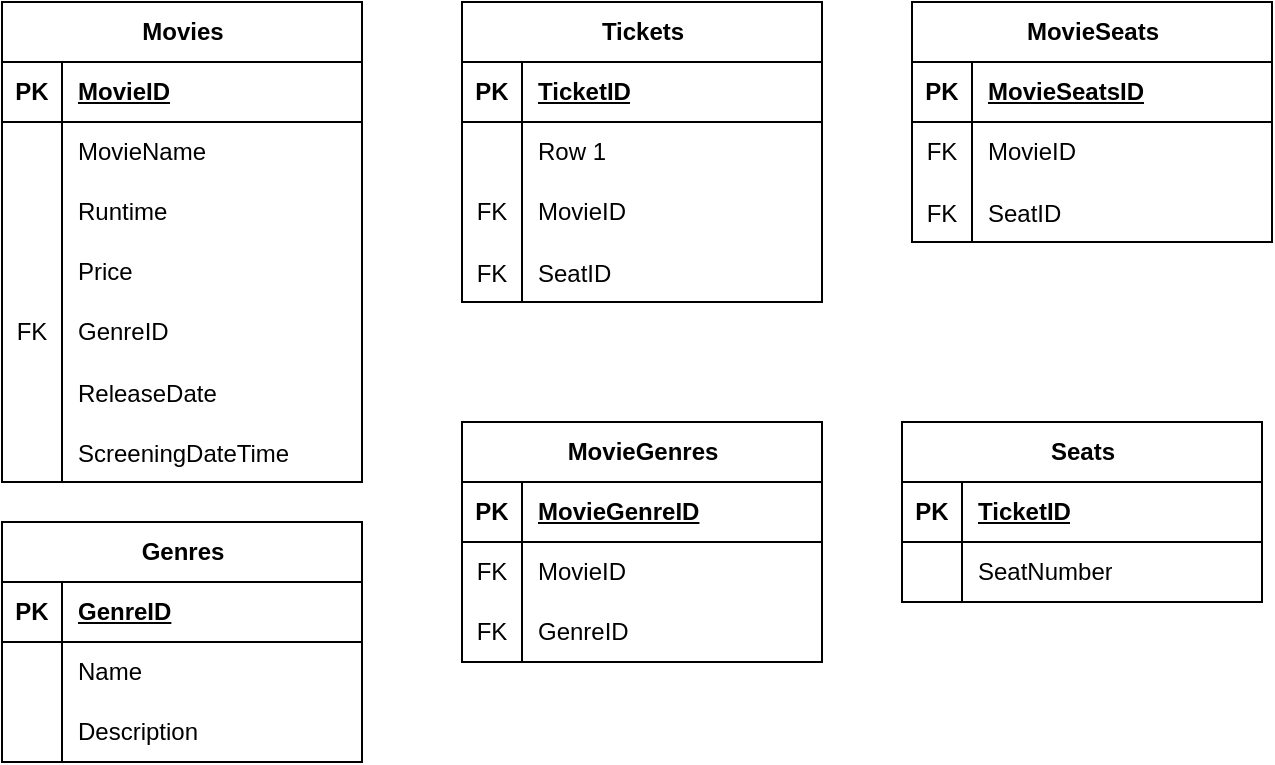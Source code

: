 <mxfile version="21.5.0" type="github">
  <diagram id="R2lEEEUBdFMjLlhIrx00" name="Page-1">
    <mxGraphModel dx="933" dy="1262" grid="1" gridSize="10" guides="1" tooltips="1" connect="1" arrows="1" fold="1" page="1" pageScale="1" pageWidth="1169" pageHeight="827" math="0" shadow="0" extFonts="Permanent Marker^https://fonts.googleapis.com/css?family=Permanent+Marker">
      <root>
        <mxCell id="0" />
        <mxCell id="1" parent="0" />
        <mxCell id="_m8L4NuYK4Qh7ZpCGH_O-1" value="Movies" style="shape=table;startSize=30;container=1;collapsible=1;childLayout=tableLayout;fixedRows=1;rowLines=0;fontStyle=1;align=center;resizeLast=1;html=1;" vertex="1" parent="1">
          <mxGeometry x="40" y="-790" width="180" height="240" as="geometry" />
        </mxCell>
        <mxCell id="_m8L4NuYK4Qh7ZpCGH_O-2" value="" style="shape=tableRow;horizontal=0;startSize=0;swimlaneHead=0;swimlaneBody=0;fillColor=none;collapsible=0;dropTarget=0;points=[[0,0.5],[1,0.5]];portConstraint=eastwest;top=0;left=0;right=0;bottom=1;" vertex="1" parent="_m8L4NuYK4Qh7ZpCGH_O-1">
          <mxGeometry y="30" width="180" height="30" as="geometry" />
        </mxCell>
        <mxCell id="_m8L4NuYK4Qh7ZpCGH_O-3" value="PK" style="shape=partialRectangle;connectable=0;fillColor=none;top=0;left=0;bottom=0;right=0;fontStyle=1;overflow=hidden;whiteSpace=wrap;html=1;" vertex="1" parent="_m8L4NuYK4Qh7ZpCGH_O-2">
          <mxGeometry width="30" height="30" as="geometry">
            <mxRectangle width="30" height="30" as="alternateBounds" />
          </mxGeometry>
        </mxCell>
        <mxCell id="_m8L4NuYK4Qh7ZpCGH_O-4" value="MovieID" style="shape=partialRectangle;connectable=0;fillColor=none;top=0;left=0;bottom=0;right=0;align=left;spacingLeft=6;fontStyle=5;overflow=hidden;whiteSpace=wrap;html=1;" vertex="1" parent="_m8L4NuYK4Qh7ZpCGH_O-2">
          <mxGeometry x="30" width="150" height="30" as="geometry">
            <mxRectangle width="150" height="30" as="alternateBounds" />
          </mxGeometry>
        </mxCell>
        <mxCell id="_m8L4NuYK4Qh7ZpCGH_O-5" value="" style="shape=tableRow;horizontal=0;startSize=0;swimlaneHead=0;swimlaneBody=0;fillColor=none;collapsible=0;dropTarget=0;points=[[0,0.5],[1,0.5]];portConstraint=eastwest;top=0;left=0;right=0;bottom=0;" vertex="1" parent="_m8L4NuYK4Qh7ZpCGH_O-1">
          <mxGeometry y="60" width="180" height="30" as="geometry" />
        </mxCell>
        <mxCell id="_m8L4NuYK4Qh7ZpCGH_O-6" value="" style="shape=partialRectangle;connectable=0;fillColor=none;top=0;left=0;bottom=0;right=0;editable=1;overflow=hidden;whiteSpace=wrap;html=1;" vertex="1" parent="_m8L4NuYK4Qh7ZpCGH_O-5">
          <mxGeometry width="30" height="30" as="geometry">
            <mxRectangle width="30" height="30" as="alternateBounds" />
          </mxGeometry>
        </mxCell>
        <mxCell id="_m8L4NuYK4Qh7ZpCGH_O-7" value="MovieName" style="shape=partialRectangle;connectable=0;fillColor=none;top=0;left=0;bottom=0;right=0;align=left;spacingLeft=6;overflow=hidden;whiteSpace=wrap;html=1;" vertex="1" parent="_m8L4NuYK4Qh7ZpCGH_O-5">
          <mxGeometry x="30" width="150" height="30" as="geometry">
            <mxRectangle width="150" height="30" as="alternateBounds" />
          </mxGeometry>
        </mxCell>
        <mxCell id="_m8L4NuYK4Qh7ZpCGH_O-8" value="" style="shape=tableRow;horizontal=0;startSize=0;swimlaneHead=0;swimlaneBody=0;fillColor=none;collapsible=0;dropTarget=0;points=[[0,0.5],[1,0.5]];portConstraint=eastwest;top=0;left=0;right=0;bottom=0;" vertex="1" parent="_m8L4NuYK4Qh7ZpCGH_O-1">
          <mxGeometry y="90" width="180" height="30" as="geometry" />
        </mxCell>
        <mxCell id="_m8L4NuYK4Qh7ZpCGH_O-9" value="" style="shape=partialRectangle;connectable=0;fillColor=none;top=0;left=0;bottom=0;right=0;editable=1;overflow=hidden;whiteSpace=wrap;html=1;" vertex="1" parent="_m8L4NuYK4Qh7ZpCGH_O-8">
          <mxGeometry width="30" height="30" as="geometry">
            <mxRectangle width="30" height="30" as="alternateBounds" />
          </mxGeometry>
        </mxCell>
        <mxCell id="_m8L4NuYK4Qh7ZpCGH_O-10" value="Runtime" style="shape=partialRectangle;connectable=0;fillColor=none;top=0;left=0;bottom=0;right=0;align=left;spacingLeft=6;overflow=hidden;whiteSpace=wrap;html=1;" vertex="1" parent="_m8L4NuYK4Qh7ZpCGH_O-8">
          <mxGeometry x="30" width="150" height="30" as="geometry">
            <mxRectangle width="150" height="30" as="alternateBounds" />
          </mxGeometry>
        </mxCell>
        <mxCell id="_m8L4NuYK4Qh7ZpCGH_O-11" value="" style="shape=tableRow;horizontal=0;startSize=0;swimlaneHead=0;swimlaneBody=0;fillColor=none;collapsible=0;dropTarget=0;points=[[0,0.5],[1,0.5]];portConstraint=eastwest;top=0;left=0;right=0;bottom=0;" vertex="1" parent="_m8L4NuYK4Qh7ZpCGH_O-1">
          <mxGeometry y="120" width="180" height="30" as="geometry" />
        </mxCell>
        <mxCell id="_m8L4NuYK4Qh7ZpCGH_O-12" value="" style="shape=partialRectangle;connectable=0;fillColor=none;top=0;left=0;bottom=0;right=0;editable=1;overflow=hidden;whiteSpace=wrap;html=1;" vertex="1" parent="_m8L4NuYK4Qh7ZpCGH_O-11">
          <mxGeometry width="30" height="30" as="geometry">
            <mxRectangle width="30" height="30" as="alternateBounds" />
          </mxGeometry>
        </mxCell>
        <mxCell id="_m8L4NuYK4Qh7ZpCGH_O-13" value="Price" style="shape=partialRectangle;connectable=0;fillColor=none;top=0;left=0;bottom=0;right=0;align=left;spacingLeft=6;overflow=hidden;whiteSpace=wrap;html=1;" vertex="1" parent="_m8L4NuYK4Qh7ZpCGH_O-11">
          <mxGeometry x="30" width="150" height="30" as="geometry">
            <mxRectangle width="150" height="30" as="alternateBounds" />
          </mxGeometry>
        </mxCell>
        <mxCell id="_m8L4NuYK4Qh7ZpCGH_O-55" value="" style="shape=tableRow;horizontal=0;startSize=0;swimlaneHead=0;swimlaneBody=0;fillColor=none;collapsible=0;dropTarget=0;points=[[0,0.5],[1,0.5]];portConstraint=eastwest;top=0;left=0;right=0;bottom=0;" vertex="1" parent="_m8L4NuYK4Qh7ZpCGH_O-1">
          <mxGeometry y="150" width="180" height="30" as="geometry" />
        </mxCell>
        <mxCell id="_m8L4NuYK4Qh7ZpCGH_O-56" value="FK" style="shape=partialRectangle;connectable=0;fillColor=none;top=0;left=0;bottom=0;right=0;fontStyle=0;overflow=hidden;whiteSpace=wrap;html=1;" vertex="1" parent="_m8L4NuYK4Qh7ZpCGH_O-55">
          <mxGeometry width="30" height="30" as="geometry">
            <mxRectangle width="30" height="30" as="alternateBounds" />
          </mxGeometry>
        </mxCell>
        <mxCell id="_m8L4NuYK4Qh7ZpCGH_O-57" value="GenreID" style="shape=partialRectangle;connectable=0;fillColor=none;top=0;left=0;bottom=0;right=0;align=left;spacingLeft=6;fontStyle=0;overflow=hidden;whiteSpace=wrap;html=1;" vertex="1" parent="_m8L4NuYK4Qh7ZpCGH_O-55">
          <mxGeometry x="30" width="150" height="30" as="geometry">
            <mxRectangle width="150" height="30" as="alternateBounds" />
          </mxGeometry>
        </mxCell>
        <mxCell id="_m8L4NuYK4Qh7ZpCGH_O-17" value="" style="shape=tableRow;horizontal=0;startSize=0;swimlaneHead=0;swimlaneBody=0;fillColor=none;collapsible=0;dropTarget=0;points=[[0,0.5],[1,0.5]];portConstraint=eastwest;top=0;left=0;right=0;bottom=0;" vertex="1" parent="_m8L4NuYK4Qh7ZpCGH_O-1">
          <mxGeometry y="180" width="180" height="30" as="geometry" />
        </mxCell>
        <mxCell id="_m8L4NuYK4Qh7ZpCGH_O-18" value="" style="shape=partialRectangle;connectable=0;fillColor=none;top=0;left=0;bottom=0;right=0;editable=1;overflow=hidden;" vertex="1" parent="_m8L4NuYK4Qh7ZpCGH_O-17">
          <mxGeometry width="30" height="30" as="geometry">
            <mxRectangle width="30" height="30" as="alternateBounds" />
          </mxGeometry>
        </mxCell>
        <mxCell id="_m8L4NuYK4Qh7ZpCGH_O-19" value="ReleaseDate" style="shape=partialRectangle;connectable=0;fillColor=none;top=0;left=0;bottom=0;right=0;align=left;spacingLeft=6;overflow=hidden;" vertex="1" parent="_m8L4NuYK4Qh7ZpCGH_O-17">
          <mxGeometry x="30" width="150" height="30" as="geometry">
            <mxRectangle width="150" height="30" as="alternateBounds" />
          </mxGeometry>
        </mxCell>
        <mxCell id="_m8L4NuYK4Qh7ZpCGH_O-39" value="" style="shape=tableRow;horizontal=0;startSize=0;swimlaneHead=0;swimlaneBody=0;fillColor=none;collapsible=0;dropTarget=0;points=[[0,0.5],[1,0.5]];portConstraint=eastwest;top=0;left=0;right=0;bottom=0;" vertex="1" parent="_m8L4NuYK4Qh7ZpCGH_O-1">
          <mxGeometry y="210" width="180" height="30" as="geometry" />
        </mxCell>
        <mxCell id="_m8L4NuYK4Qh7ZpCGH_O-40" value="" style="shape=partialRectangle;connectable=0;fillColor=none;top=0;left=0;bottom=0;right=0;editable=1;overflow=hidden;" vertex="1" parent="_m8L4NuYK4Qh7ZpCGH_O-39">
          <mxGeometry width="30" height="30" as="geometry">
            <mxRectangle width="30" height="30" as="alternateBounds" />
          </mxGeometry>
        </mxCell>
        <mxCell id="_m8L4NuYK4Qh7ZpCGH_O-41" value="ScreeningDateTime" style="shape=partialRectangle;connectable=0;fillColor=none;top=0;left=0;bottom=0;right=0;align=left;spacingLeft=6;overflow=hidden;" vertex="1" parent="_m8L4NuYK4Qh7ZpCGH_O-39">
          <mxGeometry x="30" width="150" height="30" as="geometry">
            <mxRectangle width="150" height="30" as="alternateBounds" />
          </mxGeometry>
        </mxCell>
        <mxCell id="_m8L4NuYK4Qh7ZpCGH_O-42" value="Genres" style="shape=table;startSize=30;container=1;collapsible=1;childLayout=tableLayout;fixedRows=1;rowLines=0;fontStyle=1;align=center;resizeLast=1;html=1;" vertex="1" parent="1">
          <mxGeometry x="40" y="-530" width="180" height="120" as="geometry" />
        </mxCell>
        <mxCell id="_m8L4NuYK4Qh7ZpCGH_O-43" value="" style="shape=tableRow;horizontal=0;startSize=0;swimlaneHead=0;swimlaneBody=0;fillColor=none;collapsible=0;dropTarget=0;points=[[0,0.5],[1,0.5]];portConstraint=eastwest;top=0;left=0;right=0;bottom=1;" vertex="1" parent="_m8L4NuYK4Qh7ZpCGH_O-42">
          <mxGeometry y="30" width="180" height="30" as="geometry" />
        </mxCell>
        <mxCell id="_m8L4NuYK4Qh7ZpCGH_O-44" value="PK" style="shape=partialRectangle;connectable=0;fillColor=none;top=0;left=0;bottom=0;right=0;fontStyle=1;overflow=hidden;whiteSpace=wrap;html=1;" vertex="1" parent="_m8L4NuYK4Qh7ZpCGH_O-43">
          <mxGeometry width="30" height="30" as="geometry">
            <mxRectangle width="30" height="30" as="alternateBounds" />
          </mxGeometry>
        </mxCell>
        <mxCell id="_m8L4NuYK4Qh7ZpCGH_O-45" value="GenreID" style="shape=partialRectangle;connectable=0;fillColor=none;top=0;left=0;bottom=0;right=0;align=left;spacingLeft=6;fontStyle=5;overflow=hidden;whiteSpace=wrap;html=1;" vertex="1" parent="_m8L4NuYK4Qh7ZpCGH_O-43">
          <mxGeometry x="30" width="150" height="30" as="geometry">
            <mxRectangle width="150" height="30" as="alternateBounds" />
          </mxGeometry>
        </mxCell>
        <mxCell id="_m8L4NuYK4Qh7ZpCGH_O-46" value="" style="shape=tableRow;horizontal=0;startSize=0;swimlaneHead=0;swimlaneBody=0;fillColor=none;collapsible=0;dropTarget=0;points=[[0,0.5],[1,0.5]];portConstraint=eastwest;top=0;left=0;right=0;bottom=0;" vertex="1" parent="_m8L4NuYK4Qh7ZpCGH_O-42">
          <mxGeometry y="60" width="180" height="30" as="geometry" />
        </mxCell>
        <mxCell id="_m8L4NuYK4Qh7ZpCGH_O-47" value="" style="shape=partialRectangle;connectable=0;fillColor=none;top=0;left=0;bottom=0;right=0;editable=1;overflow=hidden;whiteSpace=wrap;html=1;" vertex="1" parent="_m8L4NuYK4Qh7ZpCGH_O-46">
          <mxGeometry width="30" height="30" as="geometry">
            <mxRectangle width="30" height="30" as="alternateBounds" />
          </mxGeometry>
        </mxCell>
        <mxCell id="_m8L4NuYK4Qh7ZpCGH_O-48" value="Name" style="shape=partialRectangle;connectable=0;fillColor=none;top=0;left=0;bottom=0;right=0;align=left;spacingLeft=6;overflow=hidden;whiteSpace=wrap;html=1;" vertex="1" parent="_m8L4NuYK4Qh7ZpCGH_O-46">
          <mxGeometry x="30" width="150" height="30" as="geometry">
            <mxRectangle width="150" height="30" as="alternateBounds" />
          </mxGeometry>
        </mxCell>
        <mxCell id="_m8L4NuYK4Qh7ZpCGH_O-49" value="" style="shape=tableRow;horizontal=0;startSize=0;swimlaneHead=0;swimlaneBody=0;fillColor=none;collapsible=0;dropTarget=0;points=[[0,0.5],[1,0.5]];portConstraint=eastwest;top=0;left=0;right=0;bottom=0;" vertex="1" parent="_m8L4NuYK4Qh7ZpCGH_O-42">
          <mxGeometry y="90" width="180" height="30" as="geometry" />
        </mxCell>
        <mxCell id="_m8L4NuYK4Qh7ZpCGH_O-50" value="" style="shape=partialRectangle;connectable=0;fillColor=none;top=0;left=0;bottom=0;right=0;editable=1;overflow=hidden;whiteSpace=wrap;html=1;" vertex="1" parent="_m8L4NuYK4Qh7ZpCGH_O-49">
          <mxGeometry width="30" height="30" as="geometry">
            <mxRectangle width="30" height="30" as="alternateBounds" />
          </mxGeometry>
        </mxCell>
        <mxCell id="_m8L4NuYK4Qh7ZpCGH_O-51" value="Description" style="shape=partialRectangle;connectable=0;fillColor=none;top=0;left=0;bottom=0;right=0;align=left;spacingLeft=6;overflow=hidden;whiteSpace=wrap;html=1;" vertex="1" parent="_m8L4NuYK4Qh7ZpCGH_O-49">
          <mxGeometry x="30" width="150" height="30" as="geometry">
            <mxRectangle width="150" height="30" as="alternateBounds" />
          </mxGeometry>
        </mxCell>
        <mxCell id="_m8L4NuYK4Qh7ZpCGH_O-58" value="MovieGenres" style="shape=table;startSize=30;container=1;collapsible=1;childLayout=tableLayout;fixedRows=1;rowLines=0;fontStyle=1;align=center;resizeLast=1;html=1;" vertex="1" parent="1">
          <mxGeometry x="270" y="-580" width="180" height="120" as="geometry" />
        </mxCell>
        <mxCell id="_m8L4NuYK4Qh7ZpCGH_O-59" value="" style="shape=tableRow;horizontal=0;startSize=0;swimlaneHead=0;swimlaneBody=0;fillColor=none;collapsible=0;dropTarget=0;points=[[0,0.5],[1,0.5]];portConstraint=eastwest;top=0;left=0;right=0;bottom=1;" vertex="1" parent="_m8L4NuYK4Qh7ZpCGH_O-58">
          <mxGeometry y="30" width="180" height="30" as="geometry" />
        </mxCell>
        <mxCell id="_m8L4NuYK4Qh7ZpCGH_O-60" value="PK" style="shape=partialRectangle;connectable=0;fillColor=none;top=0;left=0;bottom=0;right=0;fontStyle=1;overflow=hidden;whiteSpace=wrap;html=1;" vertex="1" parent="_m8L4NuYK4Qh7ZpCGH_O-59">
          <mxGeometry width="30" height="30" as="geometry">
            <mxRectangle width="30" height="30" as="alternateBounds" />
          </mxGeometry>
        </mxCell>
        <mxCell id="_m8L4NuYK4Qh7ZpCGH_O-61" value="MovieGenreID" style="shape=partialRectangle;connectable=0;fillColor=none;top=0;left=0;bottom=0;right=0;align=left;spacingLeft=6;fontStyle=5;overflow=hidden;whiteSpace=wrap;html=1;" vertex="1" parent="_m8L4NuYK4Qh7ZpCGH_O-59">
          <mxGeometry x="30" width="150" height="30" as="geometry">
            <mxRectangle width="150" height="30" as="alternateBounds" />
          </mxGeometry>
        </mxCell>
        <mxCell id="_m8L4NuYK4Qh7ZpCGH_O-71" value="" style="shape=tableRow;horizontal=0;startSize=0;swimlaneHead=0;swimlaneBody=0;fillColor=none;collapsible=0;dropTarget=0;points=[[0,0.5],[1,0.5]];portConstraint=eastwest;top=0;left=0;right=0;bottom=0;" vertex="1" parent="_m8L4NuYK4Qh7ZpCGH_O-58">
          <mxGeometry y="60" width="180" height="30" as="geometry" />
        </mxCell>
        <mxCell id="_m8L4NuYK4Qh7ZpCGH_O-72" value="FK" style="shape=partialRectangle;connectable=0;fillColor=none;top=0;left=0;bottom=0;right=0;fontStyle=0;overflow=hidden;whiteSpace=wrap;html=1;" vertex="1" parent="_m8L4NuYK4Qh7ZpCGH_O-71">
          <mxGeometry width="30" height="30" as="geometry">
            <mxRectangle width="30" height="30" as="alternateBounds" />
          </mxGeometry>
        </mxCell>
        <mxCell id="_m8L4NuYK4Qh7ZpCGH_O-73" value="MovieID" style="shape=partialRectangle;connectable=0;fillColor=none;top=0;left=0;bottom=0;right=0;align=left;spacingLeft=6;fontStyle=0;overflow=hidden;whiteSpace=wrap;html=1;" vertex="1" parent="_m8L4NuYK4Qh7ZpCGH_O-71">
          <mxGeometry x="30" width="150" height="30" as="geometry">
            <mxRectangle width="150" height="30" as="alternateBounds" />
          </mxGeometry>
        </mxCell>
        <mxCell id="_m8L4NuYK4Qh7ZpCGH_O-74" value="" style="shape=tableRow;horizontal=0;startSize=0;swimlaneHead=0;swimlaneBody=0;fillColor=none;collapsible=0;dropTarget=0;points=[[0,0.5],[1,0.5]];portConstraint=eastwest;top=0;left=0;right=0;bottom=0;" vertex="1" parent="_m8L4NuYK4Qh7ZpCGH_O-58">
          <mxGeometry y="90" width="180" height="30" as="geometry" />
        </mxCell>
        <mxCell id="_m8L4NuYK4Qh7ZpCGH_O-75" value="FK" style="shape=partialRectangle;connectable=0;fillColor=none;top=0;left=0;bottom=0;right=0;fontStyle=0;overflow=hidden;whiteSpace=wrap;html=1;" vertex="1" parent="_m8L4NuYK4Qh7ZpCGH_O-74">
          <mxGeometry width="30" height="30" as="geometry">
            <mxRectangle width="30" height="30" as="alternateBounds" />
          </mxGeometry>
        </mxCell>
        <mxCell id="_m8L4NuYK4Qh7ZpCGH_O-76" value="GenreID" style="shape=partialRectangle;connectable=0;fillColor=none;top=0;left=0;bottom=0;right=0;align=left;spacingLeft=6;fontStyle=0;overflow=hidden;whiteSpace=wrap;html=1;" vertex="1" parent="_m8L4NuYK4Qh7ZpCGH_O-74">
          <mxGeometry x="30" width="150" height="30" as="geometry">
            <mxRectangle width="150" height="30" as="alternateBounds" />
          </mxGeometry>
        </mxCell>
        <mxCell id="_m8L4NuYK4Qh7ZpCGH_O-77" value="Tickets" style="shape=table;startSize=30;container=1;collapsible=1;childLayout=tableLayout;fixedRows=1;rowLines=0;fontStyle=1;align=center;resizeLast=1;html=1;" vertex="1" parent="1">
          <mxGeometry x="270" y="-790" width="180" height="150" as="geometry" />
        </mxCell>
        <mxCell id="_m8L4NuYK4Qh7ZpCGH_O-78" value="" style="shape=tableRow;horizontal=0;startSize=0;swimlaneHead=0;swimlaneBody=0;fillColor=none;collapsible=0;dropTarget=0;points=[[0,0.5],[1,0.5]];portConstraint=eastwest;top=0;left=0;right=0;bottom=1;" vertex="1" parent="_m8L4NuYK4Qh7ZpCGH_O-77">
          <mxGeometry y="30" width="180" height="30" as="geometry" />
        </mxCell>
        <mxCell id="_m8L4NuYK4Qh7ZpCGH_O-79" value="PK" style="shape=partialRectangle;connectable=0;fillColor=none;top=0;left=0;bottom=0;right=0;fontStyle=1;overflow=hidden;whiteSpace=wrap;html=1;" vertex="1" parent="_m8L4NuYK4Qh7ZpCGH_O-78">
          <mxGeometry width="30" height="30" as="geometry">
            <mxRectangle width="30" height="30" as="alternateBounds" />
          </mxGeometry>
        </mxCell>
        <mxCell id="_m8L4NuYK4Qh7ZpCGH_O-80" value="TicketID" style="shape=partialRectangle;connectable=0;fillColor=none;top=0;left=0;bottom=0;right=0;align=left;spacingLeft=6;fontStyle=5;overflow=hidden;whiteSpace=wrap;html=1;" vertex="1" parent="_m8L4NuYK4Qh7ZpCGH_O-78">
          <mxGeometry x="30" width="150" height="30" as="geometry">
            <mxRectangle width="150" height="30" as="alternateBounds" />
          </mxGeometry>
        </mxCell>
        <mxCell id="_m8L4NuYK4Qh7ZpCGH_O-81" value="" style="shape=tableRow;horizontal=0;startSize=0;swimlaneHead=0;swimlaneBody=0;fillColor=none;collapsible=0;dropTarget=0;points=[[0,0.5],[1,0.5]];portConstraint=eastwest;top=0;left=0;right=0;bottom=0;" vertex="1" parent="_m8L4NuYK4Qh7ZpCGH_O-77">
          <mxGeometry y="60" width="180" height="30" as="geometry" />
        </mxCell>
        <mxCell id="_m8L4NuYK4Qh7ZpCGH_O-82" value="" style="shape=partialRectangle;connectable=0;fillColor=none;top=0;left=0;bottom=0;right=0;editable=1;overflow=hidden;whiteSpace=wrap;html=1;" vertex="1" parent="_m8L4NuYK4Qh7ZpCGH_O-81">
          <mxGeometry width="30" height="30" as="geometry">
            <mxRectangle width="30" height="30" as="alternateBounds" />
          </mxGeometry>
        </mxCell>
        <mxCell id="_m8L4NuYK4Qh7ZpCGH_O-83" value="Row 1" style="shape=partialRectangle;connectable=0;fillColor=none;top=0;left=0;bottom=0;right=0;align=left;spacingLeft=6;overflow=hidden;whiteSpace=wrap;html=1;" vertex="1" parent="_m8L4NuYK4Qh7ZpCGH_O-81">
          <mxGeometry x="30" width="150" height="30" as="geometry">
            <mxRectangle width="150" height="30" as="alternateBounds" />
          </mxGeometry>
        </mxCell>
        <mxCell id="_m8L4NuYK4Qh7ZpCGH_O-90" value="" style="shape=tableRow;horizontal=0;startSize=0;swimlaneHead=0;swimlaneBody=0;fillColor=none;collapsible=0;dropTarget=0;points=[[0,0.5],[1,0.5]];portConstraint=eastwest;top=0;left=0;right=0;bottom=0;" vertex="1" parent="_m8L4NuYK4Qh7ZpCGH_O-77">
          <mxGeometry y="90" width="180" height="30" as="geometry" />
        </mxCell>
        <mxCell id="_m8L4NuYK4Qh7ZpCGH_O-91" value="FK" style="shape=partialRectangle;connectable=0;fillColor=none;top=0;left=0;bottom=0;right=0;fontStyle=0;overflow=hidden;whiteSpace=wrap;html=1;" vertex="1" parent="_m8L4NuYK4Qh7ZpCGH_O-90">
          <mxGeometry width="30" height="30" as="geometry">
            <mxRectangle width="30" height="30" as="alternateBounds" />
          </mxGeometry>
        </mxCell>
        <mxCell id="_m8L4NuYK4Qh7ZpCGH_O-92" value="MovieID" style="shape=partialRectangle;connectable=0;fillColor=none;top=0;left=0;bottom=0;right=0;align=left;spacingLeft=6;fontStyle=0;overflow=hidden;whiteSpace=wrap;html=1;" vertex="1" parent="_m8L4NuYK4Qh7ZpCGH_O-90">
          <mxGeometry x="30" width="150" height="30" as="geometry">
            <mxRectangle width="150" height="30" as="alternateBounds" />
          </mxGeometry>
        </mxCell>
        <mxCell id="_m8L4NuYK4Qh7ZpCGH_O-93" value="" style="shape=tableRow;horizontal=0;startSize=0;swimlaneHead=0;swimlaneBody=0;fillColor=none;collapsible=0;dropTarget=0;points=[[0,0.5],[1,0.5]];portConstraint=eastwest;top=0;left=0;right=0;bottom=0;" vertex="1" parent="_m8L4NuYK4Qh7ZpCGH_O-77">
          <mxGeometry y="120" width="180" height="30" as="geometry" />
        </mxCell>
        <mxCell id="_m8L4NuYK4Qh7ZpCGH_O-94" value="FK" style="shape=partialRectangle;connectable=0;fillColor=none;top=0;left=0;bottom=0;right=0;editable=1;overflow=hidden;" vertex="1" parent="_m8L4NuYK4Qh7ZpCGH_O-93">
          <mxGeometry width="30" height="30" as="geometry">
            <mxRectangle width="30" height="30" as="alternateBounds" />
          </mxGeometry>
        </mxCell>
        <mxCell id="_m8L4NuYK4Qh7ZpCGH_O-95" value="SeatID" style="shape=partialRectangle;connectable=0;fillColor=none;top=0;left=0;bottom=0;right=0;align=left;spacingLeft=6;overflow=hidden;" vertex="1" parent="_m8L4NuYK4Qh7ZpCGH_O-93">
          <mxGeometry x="30" width="150" height="30" as="geometry">
            <mxRectangle width="150" height="30" as="alternateBounds" />
          </mxGeometry>
        </mxCell>
        <mxCell id="_m8L4NuYK4Qh7ZpCGH_O-96" value="Seats" style="shape=table;startSize=30;container=1;collapsible=1;childLayout=tableLayout;fixedRows=1;rowLines=0;fontStyle=1;align=center;resizeLast=1;html=1;" vertex="1" parent="1">
          <mxGeometry x="490" y="-580" width="180" height="90" as="geometry" />
        </mxCell>
        <mxCell id="_m8L4NuYK4Qh7ZpCGH_O-97" value="" style="shape=tableRow;horizontal=0;startSize=0;swimlaneHead=0;swimlaneBody=0;fillColor=none;collapsible=0;dropTarget=0;points=[[0,0.5],[1,0.5]];portConstraint=eastwest;top=0;left=0;right=0;bottom=1;" vertex="1" parent="_m8L4NuYK4Qh7ZpCGH_O-96">
          <mxGeometry y="30" width="180" height="30" as="geometry" />
        </mxCell>
        <mxCell id="_m8L4NuYK4Qh7ZpCGH_O-98" value="PK" style="shape=partialRectangle;connectable=0;fillColor=none;top=0;left=0;bottom=0;right=0;fontStyle=1;overflow=hidden;whiteSpace=wrap;html=1;" vertex="1" parent="_m8L4NuYK4Qh7ZpCGH_O-97">
          <mxGeometry width="30" height="30" as="geometry">
            <mxRectangle width="30" height="30" as="alternateBounds" />
          </mxGeometry>
        </mxCell>
        <mxCell id="_m8L4NuYK4Qh7ZpCGH_O-99" value="TicketID" style="shape=partialRectangle;connectable=0;fillColor=none;top=0;left=0;bottom=0;right=0;align=left;spacingLeft=6;fontStyle=5;overflow=hidden;whiteSpace=wrap;html=1;" vertex="1" parent="_m8L4NuYK4Qh7ZpCGH_O-97">
          <mxGeometry x="30" width="150" height="30" as="geometry">
            <mxRectangle width="150" height="30" as="alternateBounds" />
          </mxGeometry>
        </mxCell>
        <mxCell id="_m8L4NuYK4Qh7ZpCGH_O-100" value="" style="shape=tableRow;horizontal=0;startSize=0;swimlaneHead=0;swimlaneBody=0;fillColor=none;collapsible=0;dropTarget=0;points=[[0,0.5],[1,0.5]];portConstraint=eastwest;top=0;left=0;right=0;bottom=0;" vertex="1" parent="_m8L4NuYK4Qh7ZpCGH_O-96">
          <mxGeometry y="60" width="180" height="30" as="geometry" />
        </mxCell>
        <mxCell id="_m8L4NuYK4Qh7ZpCGH_O-101" value="" style="shape=partialRectangle;connectable=0;fillColor=none;top=0;left=0;bottom=0;right=0;editable=1;overflow=hidden;whiteSpace=wrap;html=1;" vertex="1" parent="_m8L4NuYK4Qh7ZpCGH_O-100">
          <mxGeometry width="30" height="30" as="geometry">
            <mxRectangle width="30" height="30" as="alternateBounds" />
          </mxGeometry>
        </mxCell>
        <mxCell id="_m8L4NuYK4Qh7ZpCGH_O-102" value="SeatNumber" style="shape=partialRectangle;connectable=0;fillColor=none;top=0;left=0;bottom=0;right=0;align=left;spacingLeft=6;overflow=hidden;whiteSpace=wrap;html=1;" vertex="1" parent="_m8L4NuYK4Qh7ZpCGH_O-100">
          <mxGeometry x="30" width="150" height="30" as="geometry">
            <mxRectangle width="150" height="30" as="alternateBounds" />
          </mxGeometry>
        </mxCell>
        <mxCell id="_m8L4NuYK4Qh7ZpCGH_O-110" value="MovieSeats" style="shape=table;startSize=30;container=1;collapsible=1;childLayout=tableLayout;fixedRows=1;rowLines=0;fontStyle=1;align=center;resizeLast=1;html=1;" vertex="1" parent="1">
          <mxGeometry x="495" y="-790" width="180" height="120" as="geometry" />
        </mxCell>
        <mxCell id="_m8L4NuYK4Qh7ZpCGH_O-111" value="" style="shape=tableRow;horizontal=0;startSize=0;swimlaneHead=0;swimlaneBody=0;fillColor=none;collapsible=0;dropTarget=0;points=[[0,0.5],[1,0.5]];portConstraint=eastwest;top=0;left=0;right=0;bottom=1;" vertex="1" parent="_m8L4NuYK4Qh7ZpCGH_O-110">
          <mxGeometry y="30" width="180" height="30" as="geometry" />
        </mxCell>
        <mxCell id="_m8L4NuYK4Qh7ZpCGH_O-112" value="PK" style="shape=partialRectangle;connectable=0;fillColor=none;top=0;left=0;bottom=0;right=0;fontStyle=1;overflow=hidden;whiteSpace=wrap;html=1;" vertex="1" parent="_m8L4NuYK4Qh7ZpCGH_O-111">
          <mxGeometry width="30" height="30" as="geometry">
            <mxRectangle width="30" height="30" as="alternateBounds" />
          </mxGeometry>
        </mxCell>
        <mxCell id="_m8L4NuYK4Qh7ZpCGH_O-113" value="MovieSeatsID" style="shape=partialRectangle;connectable=0;fillColor=none;top=0;left=0;bottom=0;right=0;align=left;spacingLeft=6;fontStyle=5;overflow=hidden;whiteSpace=wrap;html=1;" vertex="1" parent="_m8L4NuYK4Qh7ZpCGH_O-111">
          <mxGeometry x="30" width="150" height="30" as="geometry">
            <mxRectangle width="150" height="30" as="alternateBounds" />
          </mxGeometry>
        </mxCell>
        <mxCell id="_m8L4NuYK4Qh7ZpCGH_O-117" value="" style="shape=tableRow;horizontal=0;startSize=0;swimlaneHead=0;swimlaneBody=0;fillColor=none;collapsible=0;dropTarget=0;points=[[0,0.5],[1,0.5]];portConstraint=eastwest;top=0;left=0;right=0;bottom=0;" vertex="1" parent="_m8L4NuYK4Qh7ZpCGH_O-110">
          <mxGeometry y="60" width="180" height="30" as="geometry" />
        </mxCell>
        <mxCell id="_m8L4NuYK4Qh7ZpCGH_O-118" value="FK" style="shape=partialRectangle;connectable=0;fillColor=none;top=0;left=0;bottom=0;right=0;fontStyle=0;overflow=hidden;whiteSpace=wrap;html=1;" vertex="1" parent="_m8L4NuYK4Qh7ZpCGH_O-117">
          <mxGeometry width="30" height="30" as="geometry">
            <mxRectangle width="30" height="30" as="alternateBounds" />
          </mxGeometry>
        </mxCell>
        <mxCell id="_m8L4NuYK4Qh7ZpCGH_O-119" value="MovieID" style="shape=partialRectangle;connectable=0;fillColor=none;top=0;left=0;bottom=0;right=0;align=left;spacingLeft=6;fontStyle=0;overflow=hidden;whiteSpace=wrap;html=1;" vertex="1" parent="_m8L4NuYK4Qh7ZpCGH_O-117">
          <mxGeometry x="30" width="150" height="30" as="geometry">
            <mxRectangle width="150" height="30" as="alternateBounds" />
          </mxGeometry>
        </mxCell>
        <mxCell id="_m8L4NuYK4Qh7ZpCGH_O-120" value="" style="shape=tableRow;horizontal=0;startSize=0;swimlaneHead=0;swimlaneBody=0;fillColor=none;collapsible=0;dropTarget=0;points=[[0,0.5],[1,0.5]];portConstraint=eastwest;top=0;left=0;right=0;bottom=0;" vertex="1" parent="_m8L4NuYK4Qh7ZpCGH_O-110">
          <mxGeometry y="90" width="180" height="30" as="geometry" />
        </mxCell>
        <mxCell id="_m8L4NuYK4Qh7ZpCGH_O-121" value="FK" style="shape=partialRectangle;connectable=0;fillColor=none;top=0;left=0;bottom=0;right=0;editable=1;overflow=hidden;" vertex="1" parent="_m8L4NuYK4Qh7ZpCGH_O-120">
          <mxGeometry width="30" height="30" as="geometry">
            <mxRectangle width="30" height="30" as="alternateBounds" />
          </mxGeometry>
        </mxCell>
        <mxCell id="_m8L4NuYK4Qh7ZpCGH_O-122" value="SeatID" style="shape=partialRectangle;connectable=0;fillColor=none;top=0;left=0;bottom=0;right=0;align=left;spacingLeft=6;overflow=hidden;" vertex="1" parent="_m8L4NuYK4Qh7ZpCGH_O-120">
          <mxGeometry x="30" width="150" height="30" as="geometry">
            <mxRectangle width="150" height="30" as="alternateBounds" />
          </mxGeometry>
        </mxCell>
      </root>
    </mxGraphModel>
  </diagram>
</mxfile>
